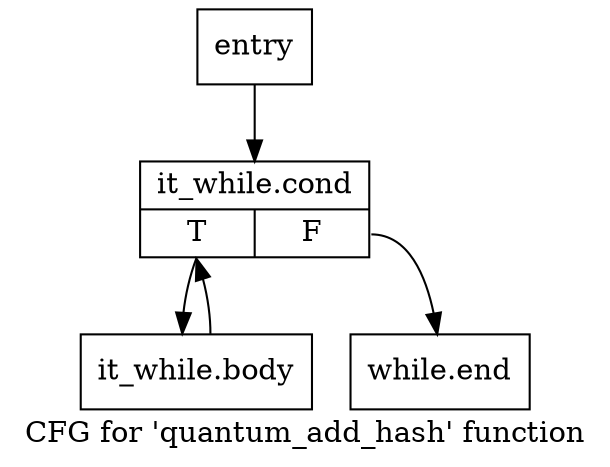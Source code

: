 digraph "CFG for 'quantum_add_hash' function" {
	label="CFG for 'quantum_add_hash' function";

	Node0x15dbc70 [shape=record,label="{entry}"];
	Node0x15dbc70 -> Node0x15dbcc0;
	Node0x15dbcc0 [shape=record,label="{it_while.cond|{<s0>T|<s1>F}}"];
	Node0x15dbcc0:s0 -> Node0x15dbd10;
	Node0x15dbcc0:s1 -> Node0x15dbd60;
	Node0x15dbd10 [shape=record,label="{it_while.body}"];
	Node0x15dbd10 -> Node0x15dbcc0;
	Node0x15dbd60 [shape=record,label="{while.end}"];
}
